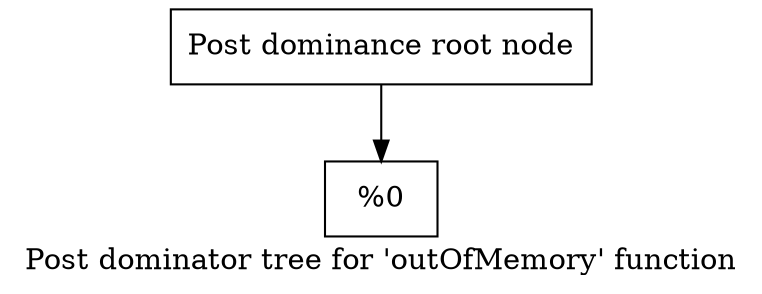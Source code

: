 digraph "Post dominator tree for 'outOfMemory' function" {
	label="Post dominator tree for 'outOfMemory' function";

	Node0xfb5a00 [shape=record,label="{Post dominance root node}"];
	Node0xfb5a00 -> Node0xfb5980;
	Node0xfb5980 [shape=record,label="{%0}"];
}
